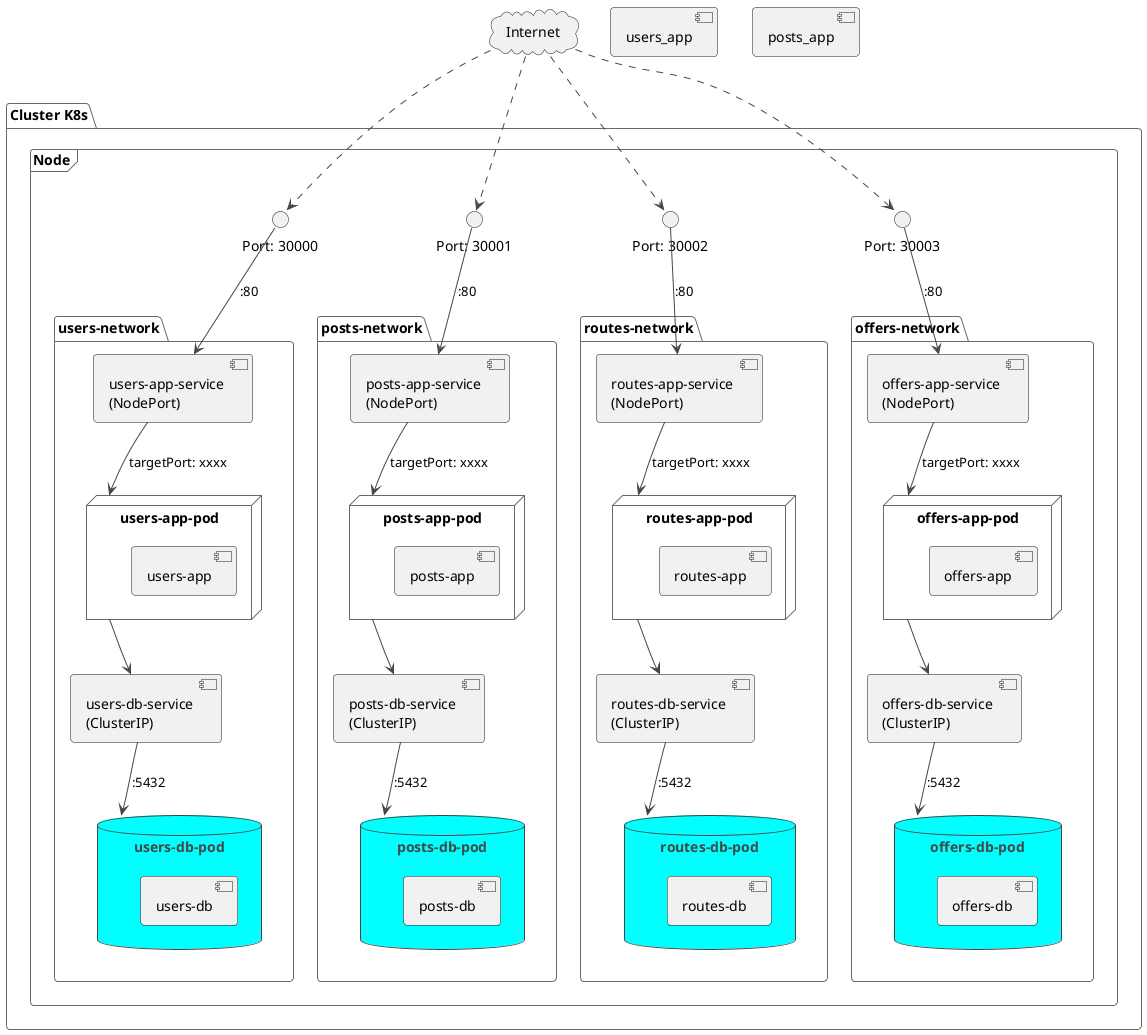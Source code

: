 @startuml
!theme vibrant

' Declaración de componentes globales
cloud "Internet" as Internet
package "Cluster K8s" {
    frame "Node" {

        ' Interfaces de Red (NodePort)
        interface "Port: 30000" as NP_users
        interface "Port: 30001" as NP_posts
        interface "Port: 30002" as NP_routes
        interface "Port: 30003" as NP_offers

        ' Columna de la aplicación "Users"
        package "users-network" {
            component "users-app-service \n(NodePort)" as users_app_svc
            node "users-app-pod" as users_app_pod {
                component "users-app"
            }
            component "users-db-service \n(ClusterIP)" as users_db_svc
            database "users-db-pod" as users_db_pod {
                 component "users-db"
            }
        }

        ' Columna de la aplicación "Posts"
        package "posts-network" {
            component "posts-app-service \n(NodePort)" as posts_app_svc
            node "posts-app-pod" as posts_app_pod {
                 component "posts-app"
            }
            component "posts-db-service \n(ClusterIP)" as posts_db_svc
            database "posts-db-pod" as posts_db_pod {
                 component "posts-db"
            }
        }

        ' Columna de la aplicación "Routes"
        package "routes-network" {
            component "routes-app-service \n(NodePort)" as routes_app_svc
            node "routes-app-pod" as routes_app_pod {
                 component "routes-app"
            }
            component "routes-db-service \n(ClusterIP)" as routes_db_svc
            database "routes-db-pod" as routes_db_pod {
                 component "routes-db"
            }
        }

        ' Columna de la aplicación "Offers"
        package "offers-network" {
            component "offers-app-service \n(NodePort)" as offers_app_svc
            node "offers-app-pod" as offers_app_pod {
                 component "offers-app"
            }
            component "offers-db-service \n(ClusterIP)" as offers_db_svc
            database "offers-db-pod" as offers_db_pod {
                 component "offers-db"
            }
        }
    }
}

' --- DEFINICIÓN DE RELACIONES ---

' Conexiones Externas (Internet -> NodePort -> Service)
Internet ..> NP_users
Internet ..> NP_posts
Internet ..> NP_routes
Internet ..> NP_offers

NP_users --> users_app_svc : ":80"
NP_posts --> posts_app_svc : ":80"
NP_routes --> routes_app_svc : ":80"
NP_offers --> offers_app_svc : ":80"

' Conexiones Internas (Service -> Pod -> DB Service -> DB Pod)

' Flujo de "Users"
users_app_svc --> users_app_pod : "targetPort: xxxx"
users_app_pod --> users_db_svc
users_db_svc --> users_db_pod : ":5432"

' Flujo de "Posts"
posts_app_svc --> posts_app_pod : "targetPort: xxxx"
posts_app_pod --> posts_db_svc
posts_db_svc --> posts_db_pod : ":5432"

' Flujo de "Routes"
routes_app_svc --> routes_app_pod : "targetPort: xxxx"
routes_app_pod --> routes_db_svc
routes_db_svc --> routes_db_pod : ":5432"

' Flujo de "Offers"
offers_app_svc --> offers_app_pod : "targetPort: xxxx"
offers_app_pod --> offers_db_svc
offers_db_svc --> offers_db_pod : ":5432"

component users_app
component posts_app
@enduml
